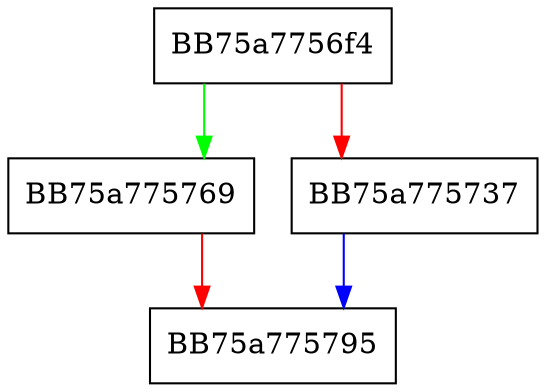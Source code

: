 digraph __acrt_GetDateFormatEx {
  node [shape="box"];
  graph [splines=ortho];
  BB75a7756f4 -> BB75a775769 [color="green"];
  BB75a7756f4 -> BB75a775737 [color="red"];
  BB75a775737 -> BB75a775795 [color="blue"];
  BB75a775769 -> BB75a775795 [color="red"];
}